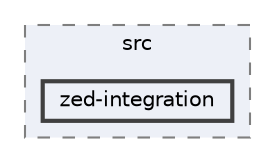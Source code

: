 digraph "packages/cli/src/zed-integration"
{
 // LATEX_PDF_SIZE
  bgcolor="transparent";
  edge [fontname=Helvetica,fontsize=10,labelfontname=Helvetica,labelfontsize=10];
  node [fontname=Helvetica,fontsize=10,shape=box,height=0.2,width=0.4];
  compound=true
  subgraph clusterdir_36354808f9070cb5ca9261c2f01f9d34 {
    graph [ bgcolor="#edf0f7", pencolor="grey50", label="src", fontname=Helvetica,fontsize=10 style="filled,dashed", URL="dir_36354808f9070cb5ca9261c2f01f9d34.html",tooltip=""]
  dir_08b09e57d41b7b1d58c60f22d5bf2e70 [label="zed-integration", fillcolor="#edf0f7", color="grey25", style="filled,bold", URL="dir_08b09e57d41b7b1d58c60f22d5bf2e70.html",tooltip=""];
  }
}
